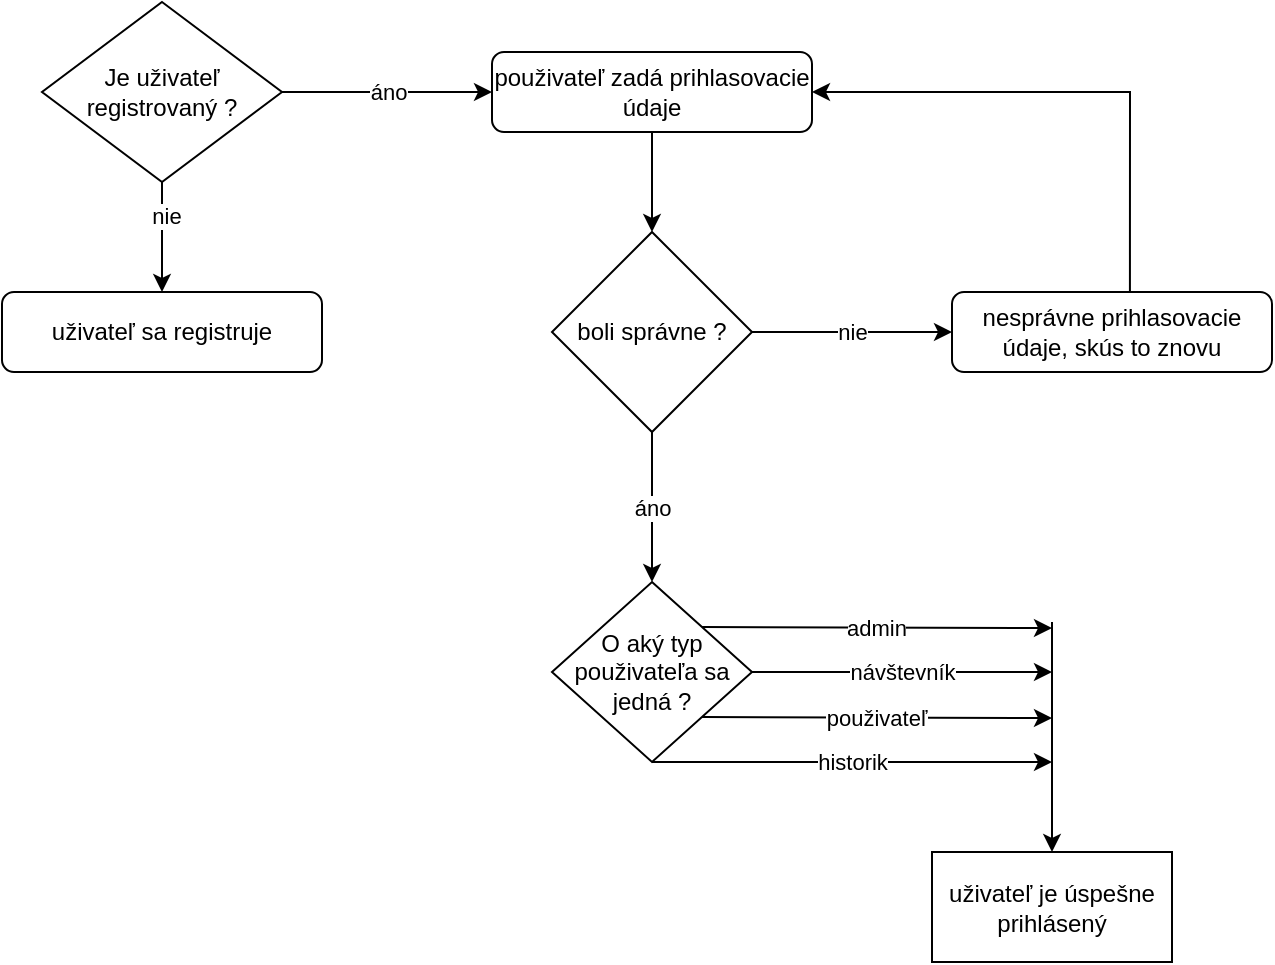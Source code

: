 <mxfile version="15.8.7" type="device"><diagram id="C5RBs43oDa-KdzZeNtuy" name="Page-1"><mxGraphModel dx="1102" dy="865" grid="1" gridSize="10" guides="1" tooltips="1" connect="1" arrows="1" fold="1" page="1" pageScale="1" pageWidth="827" pageHeight="1169" math="0" shadow="0"><root><mxCell id="WIyWlLk6GJQsqaUBKTNV-0"/><mxCell id="WIyWlLk6GJQsqaUBKTNV-1" parent="WIyWlLk6GJQsqaUBKTNV-0"/><mxCell id="v6bn1W1viOqMi7b-XMzB-3" value="Je uživateľ registrovaný ?" style="rhombus;whiteSpace=wrap;html=1;" parent="WIyWlLk6GJQsqaUBKTNV-1" vertex="1"><mxGeometry x="95" y="160" width="120" height="90" as="geometry"/></mxCell><mxCell id="v6bn1W1viOqMi7b-XMzB-4" value="áno" style="endArrow=classic;html=1;rounded=0;exitX=1;exitY=0.5;exitDx=0;exitDy=0;entryX=0;entryY=0.5;entryDx=0;entryDy=0;" parent="WIyWlLk6GJQsqaUBKTNV-1" source="v6bn1W1viOqMi7b-XMzB-3" target="R1lXweY2l0RfzA8I29Zy-1" edge="1"><mxGeometry width="50" height="50" relative="1" as="geometry"><mxPoint x="390" y="290" as="sourcePoint"/><mxPoint x="310" y="205" as="targetPoint"/></mxGeometry></mxCell><mxCell id="v6bn1W1viOqMi7b-XMzB-5" value="" style="endArrow=classic;html=1;rounded=0;exitX=0.5;exitY=1;exitDx=0;exitDy=0;entryX=0.5;entryY=0;entryDx=0;entryDy=0;" parent="WIyWlLk6GJQsqaUBKTNV-1" source="v6bn1W1viOqMi7b-XMzB-3" target="R1lXweY2l0RfzA8I29Zy-0" edge="1"><mxGeometry width="50" height="50" relative="1" as="geometry"><mxPoint x="390" y="290" as="sourcePoint"/><mxPoint x="155" y="300" as="targetPoint"/></mxGeometry></mxCell><mxCell id="v6bn1W1viOqMi7b-XMzB-6" value="nie" style="edgeLabel;html=1;align=center;verticalAlign=middle;resizable=0;points=[];" parent="v6bn1W1viOqMi7b-XMzB-5" vertex="1" connectable="0"><mxGeometry x="-0.4" y="2" relative="1" as="geometry"><mxPoint as="offset"/></mxGeometry></mxCell><mxCell id="R1lXweY2l0RfzA8I29Zy-0" value="uživateľ sa registruje" style="rounded=1;whiteSpace=wrap;html=1;fontSize=12;glass=0;strokeWidth=1;shadow=0;" parent="WIyWlLk6GJQsqaUBKTNV-1" vertex="1"><mxGeometry x="75" y="305" width="160" height="40" as="geometry"/></mxCell><mxCell id="R1lXweY2l0RfzA8I29Zy-1" value="použivateľ zadá prihlasovacie údaje" style="rounded=1;whiteSpace=wrap;html=1;fontSize=12;glass=0;strokeWidth=1;shadow=0;" parent="WIyWlLk6GJQsqaUBKTNV-1" vertex="1"><mxGeometry x="320" y="185" width="160" height="40" as="geometry"/></mxCell><mxCell id="R1lXweY2l0RfzA8I29Zy-2" value="boli správne ?" style="rhombus;whiteSpace=wrap;html=1;" parent="WIyWlLk6GJQsqaUBKTNV-1" vertex="1"><mxGeometry x="350" y="275" width="100" height="100" as="geometry"/></mxCell><mxCell id="R1lXweY2l0RfzA8I29Zy-3" value="" style="endArrow=classic;html=1;rounded=0;exitX=0.5;exitY=1;exitDx=0;exitDy=0;entryX=0.5;entryY=0;entryDx=0;entryDy=0;" parent="WIyWlLk6GJQsqaUBKTNV-1" source="R1lXweY2l0RfzA8I29Zy-1" target="R1lXweY2l0RfzA8I29Zy-2" edge="1"><mxGeometry width="50" height="50" relative="1" as="geometry"><mxPoint x="460" y="290" as="sourcePoint"/><mxPoint x="510" y="240" as="targetPoint"/></mxGeometry></mxCell><mxCell id="R1lXweY2l0RfzA8I29Zy-4" value="nie" style="endArrow=classic;html=1;rounded=0;exitX=1;exitY=0.5;exitDx=0;exitDy=0;entryX=0;entryY=0.5;entryDx=0;entryDy=0;" parent="WIyWlLk6GJQsqaUBKTNV-1" source="R1lXweY2l0RfzA8I29Zy-2" target="R1lXweY2l0RfzA8I29Zy-6" edge="1"><mxGeometry width="50" height="50" relative="1" as="geometry"><mxPoint x="460" y="290" as="sourcePoint"/><mxPoint x="540" y="325" as="targetPoint"/></mxGeometry></mxCell><mxCell id="R1lXweY2l0RfzA8I29Zy-5" value="áno" style="endArrow=classic;html=1;rounded=0;exitX=0.5;exitY=1;exitDx=0;exitDy=0;entryX=0.5;entryY=0;entryDx=0;entryDy=0;" parent="WIyWlLk6GJQsqaUBKTNV-1" source="R1lXweY2l0RfzA8I29Zy-2" target="R1lXweY2l0RfzA8I29Zy-9" edge="1"><mxGeometry width="50" height="50" relative="1" as="geometry"><mxPoint x="460" y="290" as="sourcePoint"/><mxPoint x="400" y="440" as="targetPoint"/><Array as="points"><mxPoint x="400" y="410"/></Array></mxGeometry></mxCell><mxCell id="R1lXweY2l0RfzA8I29Zy-6" value="nesprávne prihlasovacie údaje, skús to znovu" style="rounded=1;whiteSpace=wrap;html=1;fontSize=12;glass=0;strokeWidth=1;shadow=0;" parent="WIyWlLk6GJQsqaUBKTNV-1" vertex="1"><mxGeometry x="550" y="305" width="160" height="40" as="geometry"/></mxCell><mxCell id="R1lXweY2l0RfzA8I29Zy-7" value="" style="endArrow=classic;html=1;rounded=0;exitX=0.556;exitY=0;exitDx=0;exitDy=0;exitPerimeter=0;entryX=1;entryY=0.5;entryDx=0;entryDy=0;" parent="WIyWlLk6GJQsqaUBKTNV-1" source="R1lXweY2l0RfzA8I29Zy-6" target="R1lXweY2l0RfzA8I29Zy-1" edge="1"><mxGeometry width="50" height="50" relative="1" as="geometry"><mxPoint x="460" y="290" as="sourcePoint"/><mxPoint x="510" y="240" as="targetPoint"/><Array as="points"><mxPoint x="639" y="205"/></Array></mxGeometry></mxCell><mxCell id="R1lXweY2l0RfzA8I29Zy-9" value="O aký typ použivateľa sa jedná ?" style="rhombus;whiteSpace=wrap;html=1;" parent="WIyWlLk6GJQsqaUBKTNV-1" vertex="1"><mxGeometry x="350" y="450" width="100" height="90" as="geometry"/></mxCell><mxCell id="R1lXweY2l0RfzA8I29Zy-10" value="návštevník" style="endArrow=classic;html=1;rounded=0;exitX=1;exitY=0.5;exitDx=0;exitDy=0;" parent="WIyWlLk6GJQsqaUBKTNV-1" source="R1lXweY2l0RfzA8I29Zy-9" edge="1"><mxGeometry width="50" height="50" relative="1" as="geometry"><mxPoint x="460" y="440" as="sourcePoint"/><mxPoint x="600" y="495" as="targetPoint"/></mxGeometry></mxCell><mxCell id="R1lXweY2l0RfzA8I29Zy-11" value="použivateľ" style="endArrow=classic;html=1;rounded=0;exitX=1;exitY=1;exitDx=0;exitDy=0;" parent="WIyWlLk6GJQsqaUBKTNV-1" source="R1lXweY2l0RfzA8I29Zy-9" edge="1"><mxGeometry width="50" height="50" relative="1" as="geometry"><mxPoint x="460" y="440" as="sourcePoint"/><mxPoint x="600" y="518" as="targetPoint"/></mxGeometry></mxCell><mxCell id="R1lXweY2l0RfzA8I29Zy-12" value="historik" style="endArrow=classic;html=1;rounded=0;exitX=0.5;exitY=1;exitDx=0;exitDy=0;" parent="WIyWlLk6GJQsqaUBKTNV-1" source="R1lXweY2l0RfzA8I29Zy-9" edge="1"><mxGeometry width="50" height="50" relative="1" as="geometry"><mxPoint x="400" y="550" as="sourcePoint"/><mxPoint x="600" y="540" as="targetPoint"/></mxGeometry></mxCell><mxCell id="R1lXweY2l0RfzA8I29Zy-13" value="admin" style="endArrow=classic;html=1;rounded=0;exitX=1;exitY=0;exitDx=0;exitDy=0;" parent="WIyWlLk6GJQsqaUBKTNV-1" source="R1lXweY2l0RfzA8I29Zy-9" edge="1"><mxGeometry width="50" height="50" relative="1" as="geometry"><mxPoint x="360" y="560" as="sourcePoint"/><mxPoint x="600" y="473" as="targetPoint"/></mxGeometry></mxCell><mxCell id="R1lXweY2l0RfzA8I29Zy-14" value="uživateľ je úspešne prihlásený" style="rounded=0;whiteSpace=wrap;html=1;" parent="WIyWlLk6GJQsqaUBKTNV-1" vertex="1"><mxGeometry x="540" y="585" width="120" height="55" as="geometry"/></mxCell><mxCell id="R1lXweY2l0RfzA8I29Zy-16" value="" style="endArrow=classic;html=1;rounded=0;entryX=0.5;entryY=0;entryDx=0;entryDy=0;" parent="WIyWlLk6GJQsqaUBKTNV-1" target="R1lXweY2l0RfzA8I29Zy-14" edge="1"><mxGeometry width="50" height="50" relative="1" as="geometry"><mxPoint x="600" y="470" as="sourcePoint"/><mxPoint x="510" y="380" as="targetPoint"/></mxGeometry></mxCell></root></mxGraphModel></diagram></mxfile>